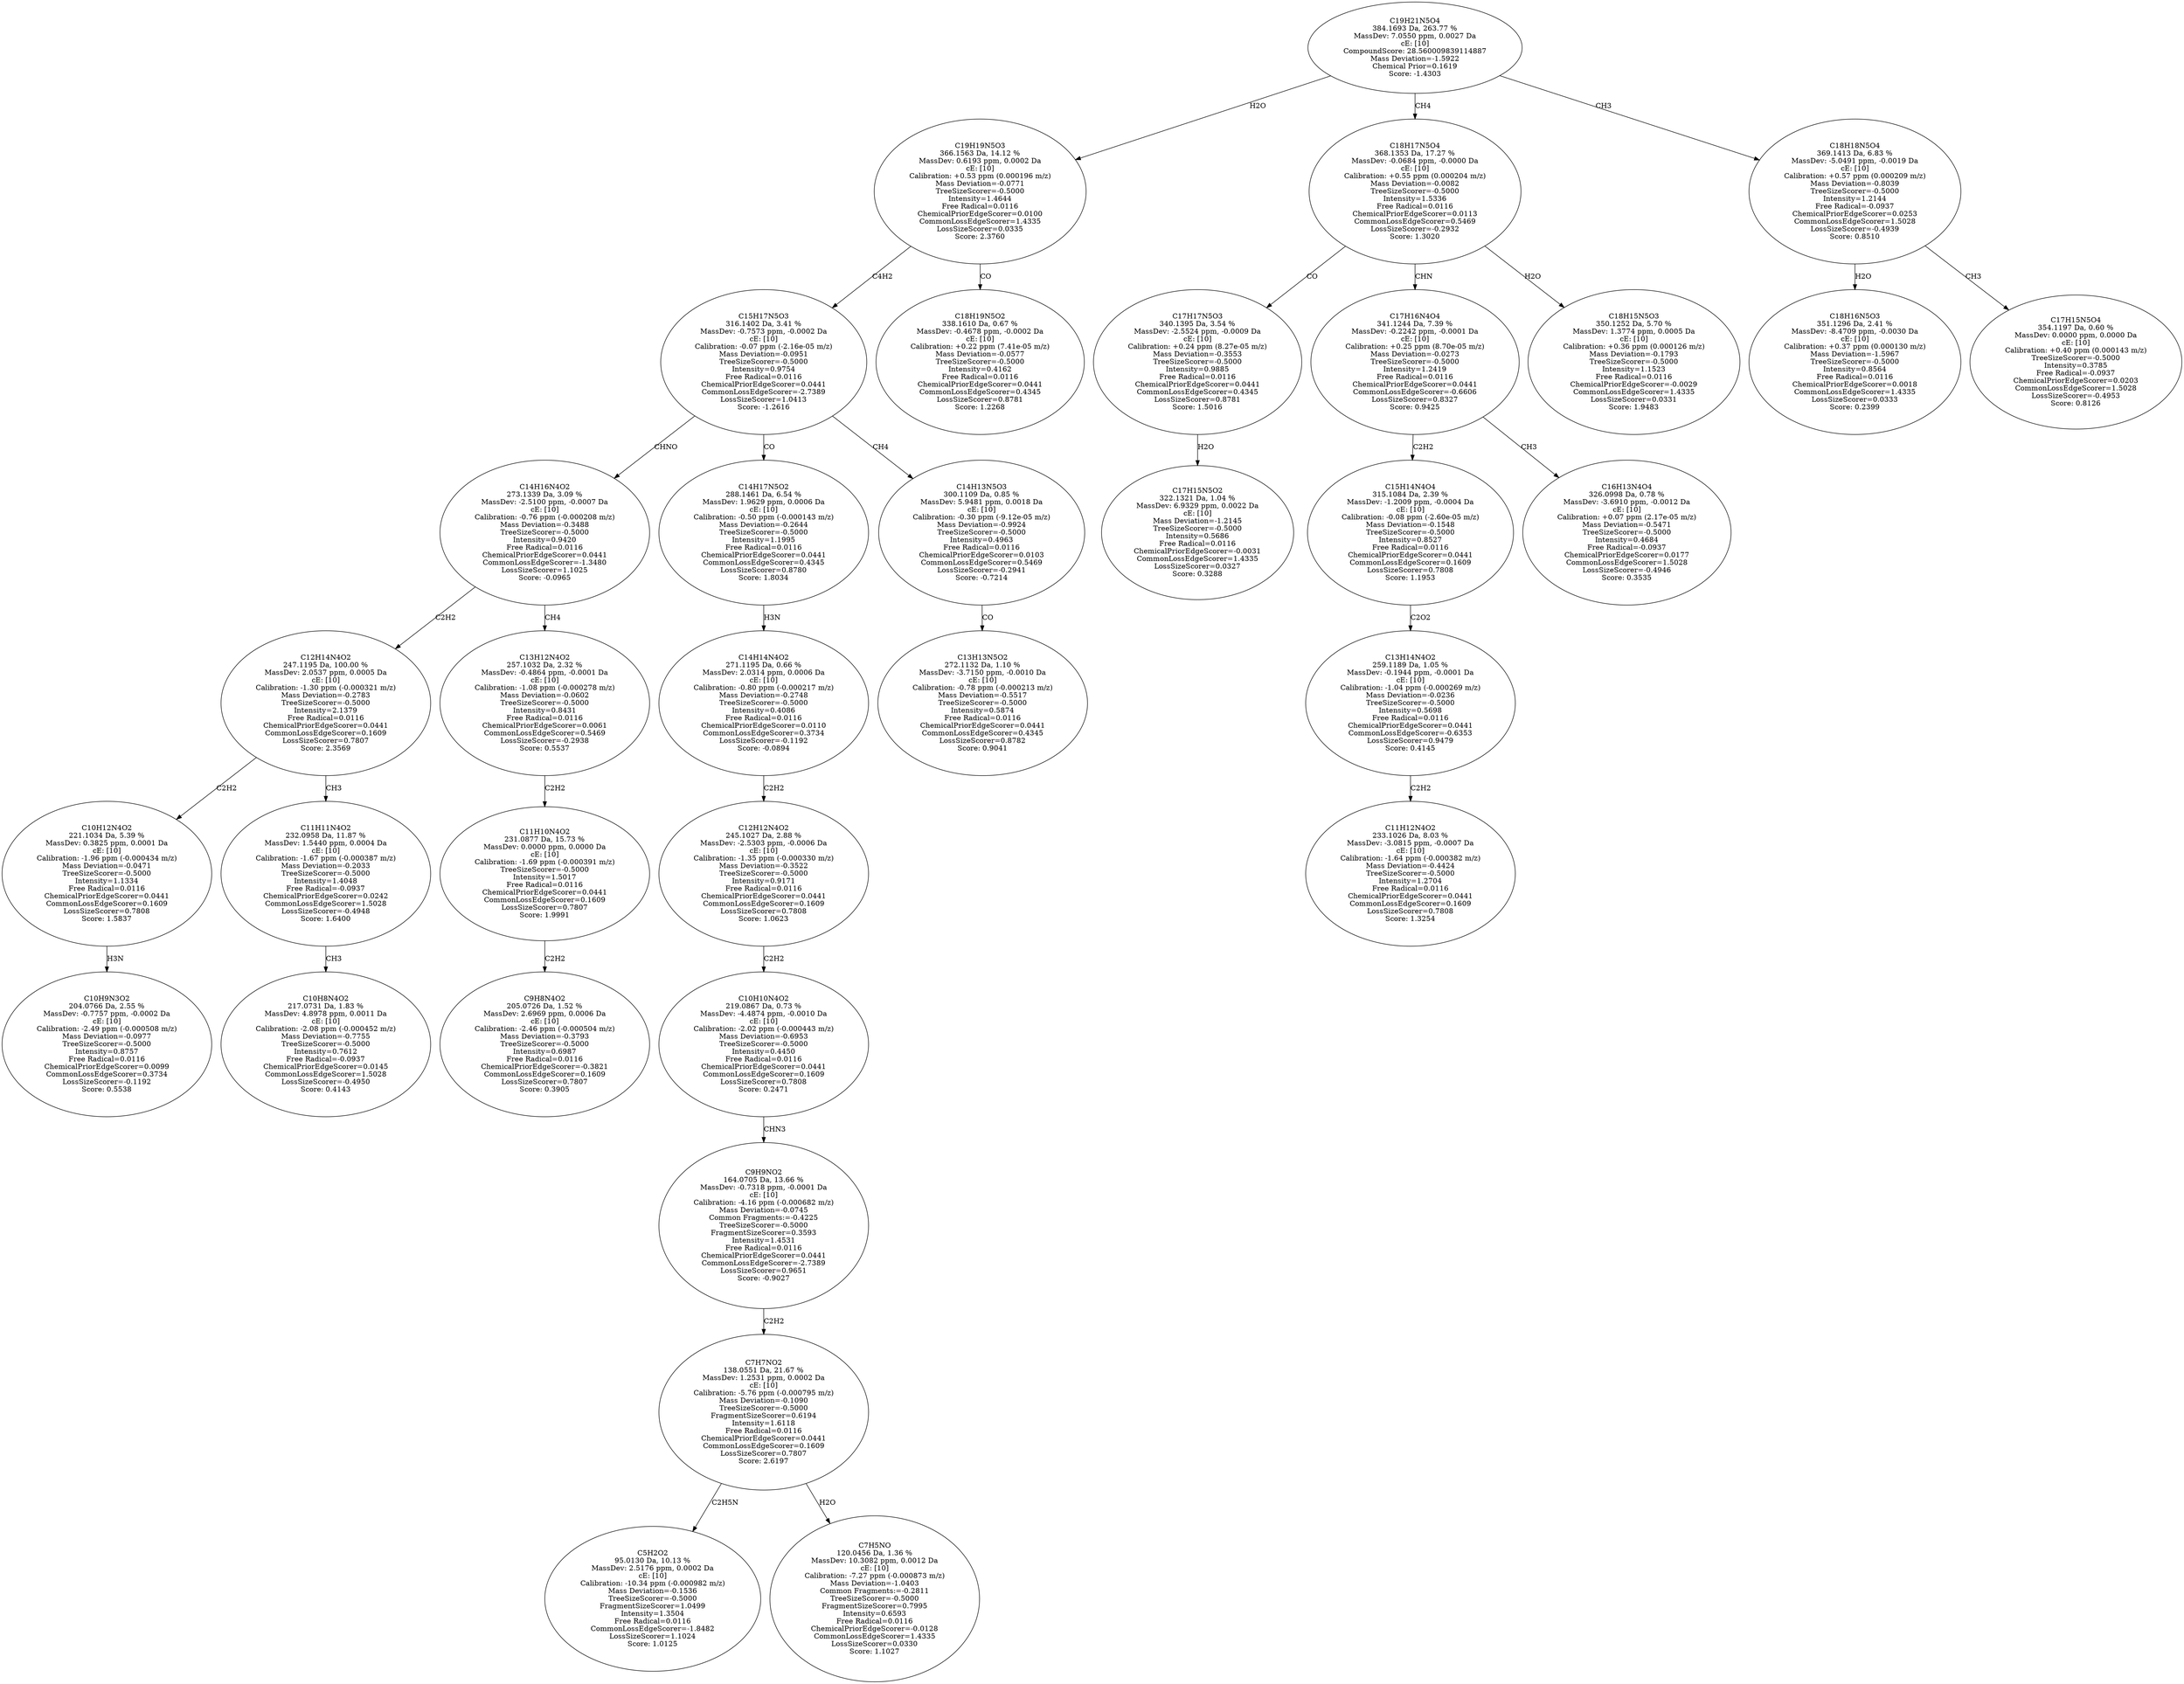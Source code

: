 strict digraph {
v1 [label="C10H9N3O2\n204.0766 Da, 2.55 %\nMassDev: -0.7757 ppm, -0.0002 Da\ncE: [10]\nCalibration: -2.49 ppm (-0.000508 m/z)\nMass Deviation=-0.0977\nTreeSizeScorer=-0.5000\nIntensity=0.8757\nFree Radical=0.0116\nChemicalPriorEdgeScorer=0.0099\nCommonLossEdgeScorer=0.3734\nLossSizeScorer=-0.1192\nScore: 0.5538"];
v2 [label="C10H12N4O2\n221.1034 Da, 5.39 %\nMassDev: 0.3825 ppm, 0.0001 Da\ncE: [10]\nCalibration: -1.96 ppm (-0.000434 m/z)\nMass Deviation=-0.0471\nTreeSizeScorer=-0.5000\nIntensity=1.1334\nFree Radical=0.0116\nChemicalPriorEdgeScorer=0.0441\nCommonLossEdgeScorer=0.1609\nLossSizeScorer=0.7808\nScore: 1.5837"];
v3 [label="C10H8N4O2\n217.0731 Da, 1.83 %\nMassDev: 4.8978 ppm, 0.0011 Da\ncE: [10]\nCalibration: -2.08 ppm (-0.000452 m/z)\nMass Deviation=-0.7755\nTreeSizeScorer=-0.5000\nIntensity=0.7612\nFree Radical=-0.0937\nChemicalPriorEdgeScorer=0.0145\nCommonLossEdgeScorer=1.5028\nLossSizeScorer=-0.4950\nScore: 0.4143"];
v4 [label="C11H11N4O2\n232.0958 Da, 11.87 %\nMassDev: 1.5440 ppm, 0.0004 Da\ncE: [10]\nCalibration: -1.67 ppm (-0.000387 m/z)\nMass Deviation=-0.2033\nTreeSizeScorer=-0.5000\nIntensity=1.4048\nFree Radical=-0.0937\nChemicalPriorEdgeScorer=0.0242\nCommonLossEdgeScorer=1.5028\nLossSizeScorer=-0.4948\nScore: 1.6400"];
v5 [label="C12H14N4O2\n247.1195 Da, 100.00 %\nMassDev: 2.0537 ppm, 0.0005 Da\ncE: [10]\nCalibration: -1.30 ppm (-0.000321 m/z)\nMass Deviation=-0.2783\nTreeSizeScorer=-0.5000\nIntensity=2.1379\nFree Radical=0.0116\nChemicalPriorEdgeScorer=0.0441\nCommonLossEdgeScorer=0.1609\nLossSizeScorer=0.7807\nScore: 2.3569"];
v6 [label="C9H8N4O2\n205.0726 Da, 1.52 %\nMassDev: 2.6969 ppm, 0.0006 Da\ncE: [10]\nCalibration: -2.46 ppm (-0.000504 m/z)\nMass Deviation=-0.3793\nTreeSizeScorer=-0.5000\nIntensity=0.6987\nFree Radical=0.0116\nChemicalPriorEdgeScorer=-0.3821\nCommonLossEdgeScorer=0.1609\nLossSizeScorer=0.7807\nScore: 0.3905"];
v7 [label="C11H10N4O2\n231.0877 Da, 15.73 %\nMassDev: 0.0000 ppm, 0.0000 Da\ncE: [10]\nCalibration: -1.69 ppm (-0.000391 m/z)\nTreeSizeScorer=-0.5000\nIntensity=1.5017\nFree Radical=0.0116\nChemicalPriorEdgeScorer=0.0441\nCommonLossEdgeScorer=0.1609\nLossSizeScorer=0.7807\nScore: 1.9991"];
v8 [label="C13H12N4O2\n257.1032 Da, 2.32 %\nMassDev: -0.4864 ppm, -0.0001 Da\ncE: [10]\nCalibration: -1.08 ppm (-0.000278 m/z)\nMass Deviation=-0.0602\nTreeSizeScorer=-0.5000\nIntensity=0.8431\nFree Radical=0.0116\nChemicalPriorEdgeScorer=0.0061\nCommonLossEdgeScorer=0.5469\nLossSizeScorer=-0.2938\nScore: 0.5537"];
v9 [label="C14H16N4O2\n273.1339 Da, 3.09 %\nMassDev: -2.5100 ppm, -0.0007 Da\ncE: [10]\nCalibration: -0.76 ppm (-0.000208 m/z)\nMass Deviation=-0.3488\nTreeSizeScorer=-0.5000\nIntensity=0.9420\nFree Radical=0.0116\nChemicalPriorEdgeScorer=0.0441\nCommonLossEdgeScorer=-1.3480\nLossSizeScorer=1.1025\nScore: -0.0965"];
v10 [label="C5H2O2\n95.0130 Da, 10.13 %\nMassDev: 2.5176 ppm, 0.0002 Da\ncE: [10]\nCalibration: -10.34 ppm (-0.000982 m/z)\nMass Deviation=-0.1536\nTreeSizeScorer=-0.5000\nFragmentSizeScorer=1.0499\nIntensity=1.3504\nFree Radical=0.0116\nCommonLossEdgeScorer=-1.8482\nLossSizeScorer=1.1024\nScore: 1.0125"];
v11 [label="C7H5NO\n120.0456 Da, 1.36 %\nMassDev: 10.3082 ppm, 0.0012 Da\ncE: [10]\nCalibration: -7.27 ppm (-0.000873 m/z)\nMass Deviation=-1.0403\nCommon Fragments:=-0.2811\nTreeSizeScorer=-0.5000\nFragmentSizeScorer=0.7995\nIntensity=0.6593\nFree Radical=0.0116\nChemicalPriorEdgeScorer=-0.0128\nCommonLossEdgeScorer=1.4335\nLossSizeScorer=0.0330\nScore: 1.1027"];
v12 [label="C7H7NO2\n138.0551 Da, 21.67 %\nMassDev: 1.2531 ppm, 0.0002 Da\ncE: [10]\nCalibration: -5.76 ppm (-0.000795 m/z)\nMass Deviation=-0.1090\nTreeSizeScorer=-0.5000\nFragmentSizeScorer=0.6194\nIntensity=1.6118\nFree Radical=0.0116\nChemicalPriorEdgeScorer=0.0441\nCommonLossEdgeScorer=0.1609\nLossSizeScorer=0.7807\nScore: 2.6197"];
v13 [label="C9H9NO2\n164.0705 Da, 13.66 %\nMassDev: -0.7318 ppm, -0.0001 Da\ncE: [10]\nCalibration: -4.16 ppm (-0.000682 m/z)\nMass Deviation=-0.0745\nCommon Fragments:=-0.4225\nTreeSizeScorer=-0.5000\nFragmentSizeScorer=0.3593\nIntensity=1.4531\nFree Radical=0.0116\nChemicalPriorEdgeScorer=0.0441\nCommonLossEdgeScorer=-2.7389\nLossSizeScorer=0.9651\nScore: -0.9027"];
v14 [label="C10H10N4O2\n219.0867 Da, 0.73 %\nMassDev: -4.4874 ppm, -0.0010 Da\ncE: [10]\nCalibration: -2.02 ppm (-0.000443 m/z)\nMass Deviation=-0.6953\nTreeSizeScorer=-0.5000\nIntensity=0.4450\nFree Radical=0.0116\nChemicalPriorEdgeScorer=0.0441\nCommonLossEdgeScorer=0.1609\nLossSizeScorer=0.7808\nScore: 0.2471"];
v15 [label="C12H12N4O2\n245.1027 Da, 2.88 %\nMassDev: -2.5303 ppm, -0.0006 Da\ncE: [10]\nCalibration: -1.35 ppm (-0.000330 m/z)\nMass Deviation=-0.3522\nTreeSizeScorer=-0.5000\nIntensity=0.9171\nFree Radical=0.0116\nChemicalPriorEdgeScorer=0.0441\nCommonLossEdgeScorer=0.1609\nLossSizeScorer=0.7808\nScore: 1.0623"];
v16 [label="C14H14N4O2\n271.1195 Da, 0.66 %\nMassDev: 2.0314 ppm, 0.0006 Da\ncE: [10]\nCalibration: -0.80 ppm (-0.000217 m/z)\nMass Deviation=-0.2748\nTreeSizeScorer=-0.5000\nIntensity=0.4086\nFree Radical=0.0116\nChemicalPriorEdgeScorer=0.0110\nCommonLossEdgeScorer=0.3734\nLossSizeScorer=-0.1192\nScore: -0.0894"];
v17 [label="C14H17N5O2\n288.1461 Da, 6.54 %\nMassDev: 1.9629 ppm, 0.0006 Da\ncE: [10]\nCalibration: -0.50 ppm (-0.000143 m/z)\nMass Deviation=-0.2644\nTreeSizeScorer=-0.5000\nIntensity=1.1995\nFree Radical=0.0116\nChemicalPriorEdgeScorer=0.0441\nCommonLossEdgeScorer=0.4345\nLossSizeScorer=0.8780\nScore: 1.8034"];
v18 [label="C13H13N5O2\n272.1132 Da, 1.10 %\nMassDev: -3.7150 ppm, -0.0010 Da\ncE: [10]\nCalibration: -0.78 ppm (-0.000213 m/z)\nMass Deviation=-0.5517\nTreeSizeScorer=-0.5000\nIntensity=0.5874\nFree Radical=0.0116\nChemicalPriorEdgeScorer=0.0441\nCommonLossEdgeScorer=0.4345\nLossSizeScorer=0.8782\nScore: 0.9041"];
v19 [label="C14H13N5O3\n300.1109 Da, 0.85 %\nMassDev: 5.9481 ppm, 0.0018 Da\ncE: [10]\nCalibration: -0.30 ppm (-9.12e-05 m/z)\nMass Deviation=-0.9924\nTreeSizeScorer=-0.5000\nIntensity=0.4963\nFree Radical=0.0116\nChemicalPriorEdgeScorer=0.0103\nCommonLossEdgeScorer=0.5469\nLossSizeScorer=-0.2941\nScore: -0.7214"];
v20 [label="C15H17N5O3\n316.1402 Da, 3.41 %\nMassDev: -0.7573 ppm, -0.0002 Da\ncE: [10]\nCalibration: -0.07 ppm (-2.16e-05 m/z)\nMass Deviation=-0.0951\nTreeSizeScorer=-0.5000\nIntensity=0.9754\nFree Radical=0.0116\nChemicalPriorEdgeScorer=0.0441\nCommonLossEdgeScorer=-2.7389\nLossSizeScorer=1.0413\nScore: -1.2616"];
v21 [label="C18H19N5O2\n338.1610 Da, 0.67 %\nMassDev: -0.4678 ppm, -0.0002 Da\ncE: [10]\nCalibration: +0.22 ppm (7.41e-05 m/z)\nMass Deviation=-0.0577\nTreeSizeScorer=-0.5000\nIntensity=0.4162\nFree Radical=0.0116\nChemicalPriorEdgeScorer=0.0441\nCommonLossEdgeScorer=0.4345\nLossSizeScorer=0.8781\nScore: 1.2268"];
v22 [label="C19H19N5O3\n366.1563 Da, 14.12 %\nMassDev: 0.6193 ppm, 0.0002 Da\ncE: [10]\nCalibration: +0.53 ppm (0.000196 m/z)\nMass Deviation=-0.0771\nTreeSizeScorer=-0.5000\nIntensity=1.4644\nFree Radical=0.0116\nChemicalPriorEdgeScorer=0.0100\nCommonLossEdgeScorer=1.4335\nLossSizeScorer=0.0335\nScore: 2.3760"];
v23 [label="C17H15N5O2\n322.1321 Da, 1.04 %\nMassDev: 6.9329 ppm, 0.0022 Da\ncE: [10]\nMass Deviation=-1.2145\nTreeSizeScorer=-0.5000\nIntensity=0.5686\nFree Radical=0.0116\nChemicalPriorEdgeScorer=-0.0031\nCommonLossEdgeScorer=1.4335\nLossSizeScorer=0.0327\nScore: 0.3288"];
v24 [label="C17H17N5O3\n340.1395 Da, 3.54 %\nMassDev: -2.5524 ppm, -0.0009 Da\ncE: [10]\nCalibration: +0.24 ppm (8.27e-05 m/z)\nMass Deviation=-0.3553\nTreeSizeScorer=-0.5000\nIntensity=0.9885\nFree Radical=0.0116\nChemicalPriorEdgeScorer=0.0441\nCommonLossEdgeScorer=0.4345\nLossSizeScorer=0.8781\nScore: 1.5016"];
v25 [label="C11H12N4O2\n233.1026 Da, 8.03 %\nMassDev: -3.0815 ppm, -0.0007 Da\ncE: [10]\nCalibration: -1.64 ppm (-0.000382 m/z)\nMass Deviation=-0.4424\nTreeSizeScorer=-0.5000\nIntensity=1.2704\nFree Radical=0.0116\nChemicalPriorEdgeScorer=0.0441\nCommonLossEdgeScorer=0.1609\nLossSizeScorer=0.7808\nScore: 1.3254"];
v26 [label="C13H14N4O2\n259.1189 Da, 1.05 %\nMassDev: -0.1944 ppm, -0.0001 Da\ncE: [10]\nCalibration: -1.04 ppm (-0.000269 m/z)\nMass Deviation=-0.0236\nTreeSizeScorer=-0.5000\nIntensity=0.5698\nFree Radical=0.0116\nChemicalPriorEdgeScorer=0.0441\nCommonLossEdgeScorer=-0.6353\nLossSizeScorer=0.9479\nScore: 0.4145"];
v27 [label="C15H14N4O4\n315.1084 Da, 2.39 %\nMassDev: -1.2009 ppm, -0.0004 Da\ncE: [10]\nCalibration: -0.08 ppm (-2.60e-05 m/z)\nMass Deviation=-0.1548\nTreeSizeScorer=-0.5000\nIntensity=0.8527\nFree Radical=0.0116\nChemicalPriorEdgeScorer=0.0441\nCommonLossEdgeScorer=0.1609\nLossSizeScorer=0.7808\nScore: 1.1953"];
v28 [label="C16H13N4O4\n326.0998 Da, 0.78 %\nMassDev: -3.6910 ppm, -0.0012 Da\ncE: [10]\nCalibration: +0.07 ppm (2.17e-05 m/z)\nMass Deviation=-0.5471\nTreeSizeScorer=-0.5000\nIntensity=0.4684\nFree Radical=-0.0937\nChemicalPriorEdgeScorer=0.0177\nCommonLossEdgeScorer=1.5028\nLossSizeScorer=-0.4946\nScore: 0.3535"];
v29 [label="C17H16N4O4\n341.1244 Da, 7.39 %\nMassDev: -0.2242 ppm, -0.0001 Da\ncE: [10]\nCalibration: +0.25 ppm (8.70e-05 m/z)\nMass Deviation=-0.0273\nTreeSizeScorer=-0.5000\nIntensity=1.2419\nFree Radical=0.0116\nChemicalPriorEdgeScorer=0.0441\nCommonLossEdgeScorer=-0.6606\nLossSizeScorer=0.8327\nScore: 0.9425"];
v30 [label="C18H15N5O3\n350.1252 Da, 5.70 %\nMassDev: 1.3774 ppm, 0.0005 Da\ncE: [10]\nCalibration: +0.36 ppm (0.000126 m/z)\nMass Deviation=-0.1793\nTreeSizeScorer=-0.5000\nIntensity=1.1523\nFree Radical=0.0116\nChemicalPriorEdgeScorer=-0.0029\nCommonLossEdgeScorer=1.4335\nLossSizeScorer=0.0331\nScore: 1.9483"];
v31 [label="C18H17N5O4\n368.1353 Da, 17.27 %\nMassDev: -0.0684 ppm, -0.0000 Da\ncE: [10]\nCalibration: +0.55 ppm (0.000204 m/z)\nMass Deviation=-0.0082\nTreeSizeScorer=-0.5000\nIntensity=1.5336\nFree Radical=0.0116\nChemicalPriorEdgeScorer=0.0113\nCommonLossEdgeScorer=0.5469\nLossSizeScorer=-0.2932\nScore: 1.3020"];
v32 [label="C18H16N5O3\n351.1296 Da, 2.41 %\nMassDev: -8.4709 ppm, -0.0030 Da\ncE: [10]\nCalibration: +0.37 ppm (0.000130 m/z)\nMass Deviation=-1.5967\nTreeSizeScorer=-0.5000\nIntensity=0.8564\nFree Radical=0.0116\nChemicalPriorEdgeScorer=0.0018\nCommonLossEdgeScorer=1.4335\nLossSizeScorer=0.0333\nScore: 0.2399"];
v33 [label="C17H15N5O4\n354.1197 Da, 0.60 %\nMassDev: 0.0000 ppm, 0.0000 Da\ncE: [10]\nCalibration: +0.40 ppm (0.000143 m/z)\nTreeSizeScorer=-0.5000\nIntensity=0.3785\nFree Radical=-0.0937\nChemicalPriorEdgeScorer=0.0203\nCommonLossEdgeScorer=1.5028\nLossSizeScorer=-0.4953\nScore: 0.8126"];
v34 [label="C18H18N5O4\n369.1413 Da, 6.83 %\nMassDev: -5.0491 ppm, -0.0019 Da\ncE: [10]\nCalibration: +0.57 ppm (0.000209 m/z)\nMass Deviation=-0.8039\nTreeSizeScorer=-0.5000\nIntensity=1.2144\nFree Radical=-0.0937\nChemicalPriorEdgeScorer=0.0253\nCommonLossEdgeScorer=1.5028\nLossSizeScorer=-0.4939\nScore: 0.8510"];
v35 [label="C19H21N5O4\n384.1693 Da, 263.77 %\nMassDev: 7.0550 ppm, 0.0027 Da\ncE: [10]\nCompoundScore: 28.560009839114887\nMass Deviation=-1.5922\nChemical Prior=0.1619\nScore: -1.4303"];
v2 -> v1 [label="H3N"];
v5 -> v2 [label="C2H2"];
v4 -> v3 [label="CH3"];
v5 -> v4 [label="CH3"];
v9 -> v5 [label="C2H2"];
v7 -> v6 [label="C2H2"];
v8 -> v7 [label="C2H2"];
v9 -> v8 [label="CH4"];
v20 -> v9 [label="CHNO"];
v12 -> v10 [label="C2H5N"];
v12 -> v11 [label="H2O"];
v13 -> v12 [label="C2H2"];
v14 -> v13 [label="CHN3"];
v15 -> v14 [label="C2H2"];
v16 -> v15 [label="C2H2"];
v17 -> v16 [label="H3N"];
v20 -> v17 [label="CO"];
v19 -> v18 [label="CO"];
v20 -> v19 [label="CH4"];
v22 -> v20 [label="C4H2"];
v22 -> v21 [label="CO"];
v35 -> v22 [label="H2O"];
v24 -> v23 [label="H2O"];
v31 -> v24 [label="CO"];
v26 -> v25 [label="C2H2"];
v27 -> v26 [label="C2O2"];
v29 -> v27 [label="C2H2"];
v29 -> v28 [label="CH3"];
v31 -> v29 [label="CHN"];
v31 -> v30 [label="H2O"];
v35 -> v31 [label="CH4"];
v34 -> v32 [label="H2O"];
v34 -> v33 [label="CH3"];
v35 -> v34 [label="CH3"];
}